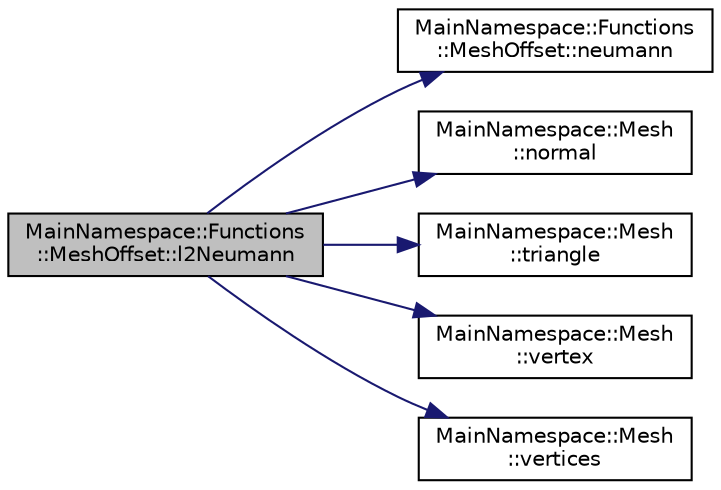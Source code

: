 digraph "MainNamespace::Functions::MeshOffset::l2Neumann"
{
 // INTERACTIVE_SVG=YES
 // LATEX_PDF_SIZE
  edge [fontname="Helvetica",fontsize="10",labelfontname="Helvetica",labelfontsize="10"];
  node [fontname="Helvetica",fontsize="10",shape=record];
  rankdir="LR";
  Node1 [label="MainNamespace::Functions\l::MeshOffset::l2Neumann",height=0.2,width=0.4,color="black", fillcolor="grey75", style="filled", fontcolor="black",tooltip="Compute the L² projection of the Nemuann trace into piecewise constant functions. The trace is scaled..."];
  Node1 -> Node2 [color="midnightblue",fontsize="10",style="solid",fontname="Helvetica"];
  Node2 [label="MainNamespace::Functions\l::MeshOffset::neumann",height=0.2,width=0.4,color="black", fillcolor="white", style="filled",URL="$class_main_namespace_1_1_functions_1_1_mesh_offset.html#a8397c8b0cc4e358dd5ccf2a94d1d52c3",tooltip="Compute an offset for the Neumann trace of the current solution."];
  Node1 -> Node3 [color="midnightblue",fontsize="10",style="solid",fontname="Helvetica"];
  Node3 [label="MainNamespace::Mesh\l::normal",height=0.2,width=0.4,color="black", fillcolor="white", style="filled",URL="$struct_main_namespace_1_1_mesh.html#acd5f992511be0c6e6776be2ec59c7ca6",tooltip="Get the normal to a triangle."];
  Node1 -> Node4 [color="midnightblue",fontsize="10",style="solid",fontname="Helvetica"];
  Node4 [label="MainNamespace::Mesh\l::triangle",height=0.2,width=0.4,color="black", fillcolor="white", style="filled",URL="$struct_main_namespace_1_1_mesh.html#aecef8c2502305df7229d7bcf2f5df2ad",tooltip="Get a triangle."];
  Node1 -> Node5 [color="midnightblue",fontsize="10",style="solid",fontname="Helvetica"];
  Node5 [label="MainNamespace::Mesh\l::vertex",height=0.2,width=0.4,color="black", fillcolor="white", style="filled",URL="$struct_main_namespace_1_1_mesh.html#af0d92acd1c106ecbf5924ce4052667fb",tooltip="Get a vertex."];
  Node1 -> Node6 [color="midnightblue",fontsize="10",style="solid",fontname="Helvetica"];
  Node6 [label="MainNamespace::Mesh\l::vertices",height=0.2,width=0.4,color="black", fillcolor="white", style="filled",URL="$struct_main_namespace_1_1_mesh.html#ab0133714e18c8aaee3deb84910cef54c",tooltip="Getter."];
}
